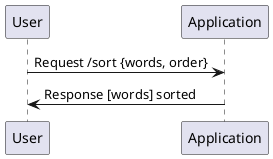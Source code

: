 @startuml
skinparam actorStyle awesome
User -> Application: Request /sort {words, order}
User <- Application: Response [words] sorted
@enduml